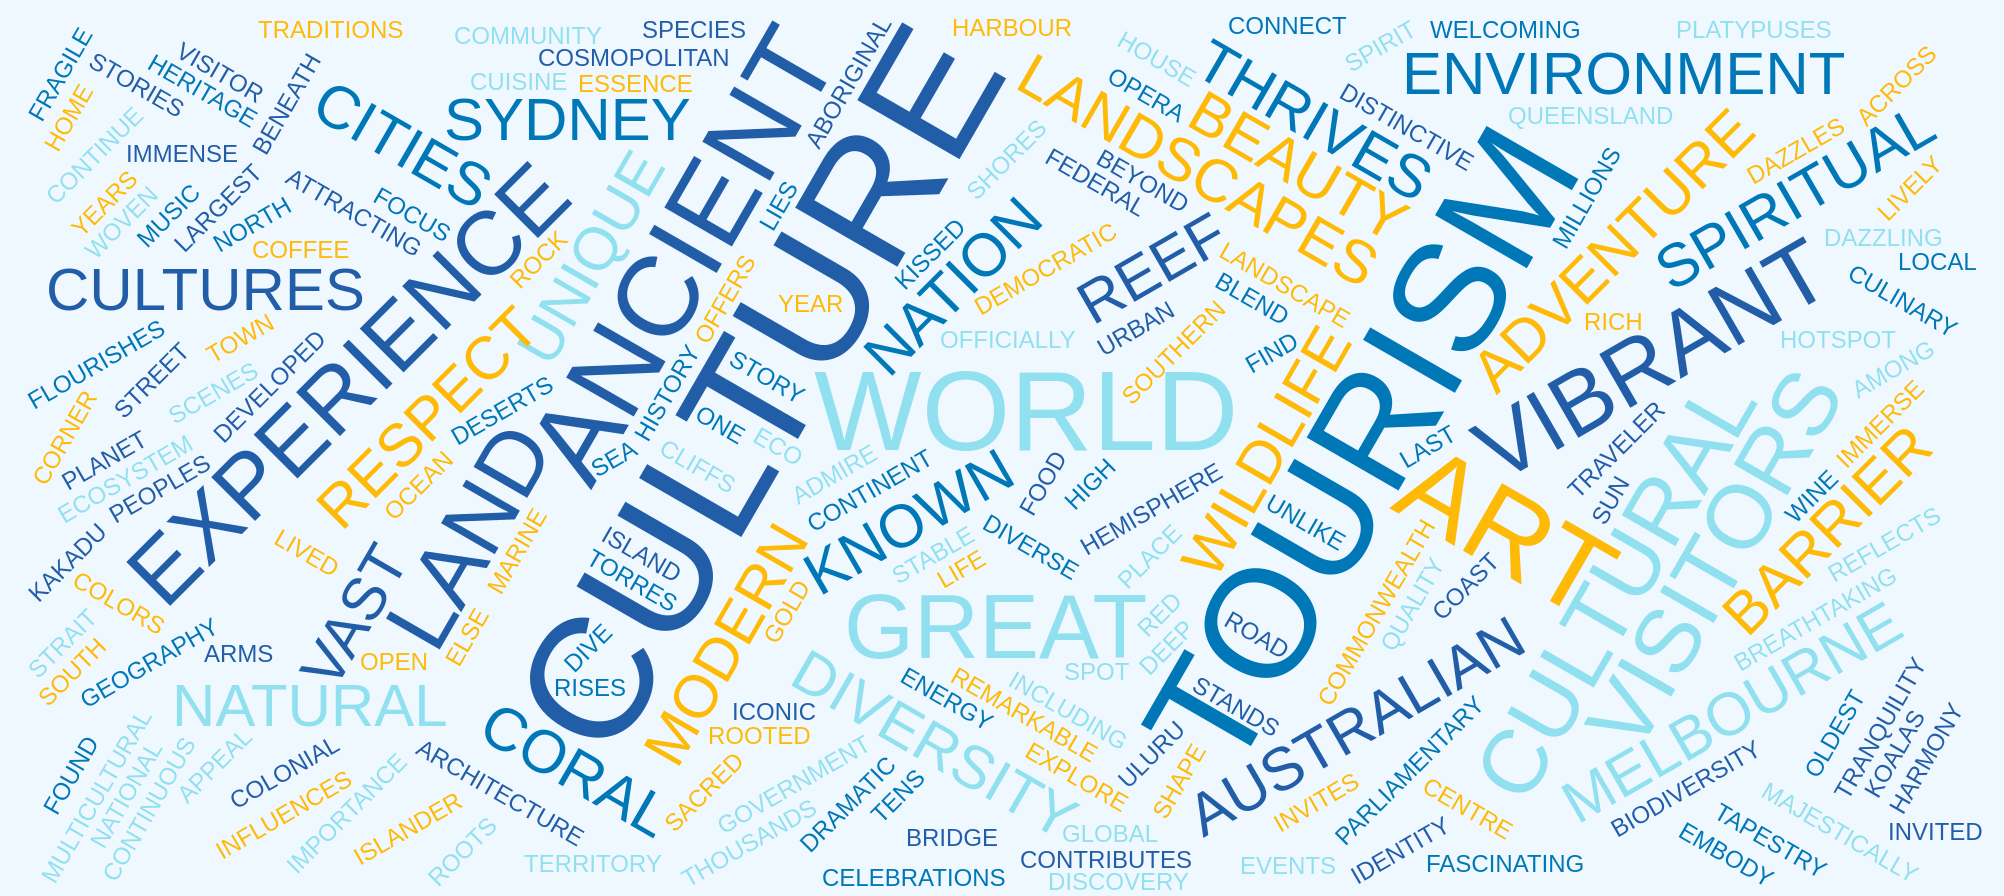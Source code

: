 {
  "$schema": "https://vega.github.io/schema/vega/v6.json",
  "description": "Word cloud summarising key themes in Australian tourism content. Larger words appear more frequently across articles, guides and reviews. Welcome to Australia — explore cities, coastlines and the outback!",
  "background": "aliceblue",
  "width": 1000,
  "height": 300,
  "padding": 1,

  "data": [
    {
      "name": "table",
      "values": [
        "Australia, officially the Commonwealth of Australia, is an island continent and country in the Southern Hemisphere, known for its unique wildlife, vast deserts, the Great Barrier Reef, and a diverse cultural landscape. It is a developed nation and a stable, democratic country with a federal parliamentary government, a rich ancient history including Indigenous cultures, and a high quality of life",
        "Australia stands as one of the world’s most remarkable destinations, attracting millions of visitors each year with its distinctive blend of breathtaking landscapes, vibrant cities, and deep-rooted culture. As a tourism hotspot, Australia offers an experience unlike any other — a place where modern urban energy meets ancient natural beauty, and where every traveler can find something to admire and explore. From the sun-kissed shores of the Gold Coast to the dramatic cliffs of the Great Ocean Road, Australia’s geography reflects both adventure and tranquility, making it a cornerstone of global tourism.",
        "The essence of Australian tourism lies in its diversity. Visitors can immerse themselves in the cosmopolitan culture of Sydney and Melbourne, cities known for their art, architecture, and culinary scenes. Sydney dazzles with the iconic Opera House and Harbour Bridge, while Melbourne thrives on creativity, coffee culture, and street art. Further north, Queensland invites tourists to experience the Great Barrier Reef — the world’s largest coral ecosystem — where marine biodiversity flourishes in dazzling colors beneath the sea. In the Red Centre, Uluru rises majestically, a sacred site of immense cultural and spiritual importance to Indigenous Australians. Every corner of the country contributes to a story of adventure, community, and respect for the land.",
        "Australian culture is a vibrant tapestry woven from Indigenous traditions, colonial heritage, and multicultural influences. The Aboriginal and Torres Strait Islander peoples — the world’s oldest continuous cultures — have lived in harmony with the land for tens of thousands of years. Their stories, art, and music continue to shape the nation’s identity and connect modern Australians to their ancient roots. Across the country, festivals and cultural celebrations showcase this diversity: from Dreamtime storytelling in the Northern Territory to the lively food and wine events of South Australia. Australia’s culture thrives on openness, creativity, and a welcoming spirit that extends to every visitor.",
        "Wildlife is another cornerstone of Australia’s tourism appeal. The country is home to some of the planet’s most unique and fascinating creatures — kangaroos, koalas, wombats, platypuses, and countless species found nowhere else. Nature lovers can spot dolphins off the coasts, dive among coral gardens, or witness the migration of whales along pristine shorelines. In its vast national parks — such as Kakadu, Daintree, and Cradle Mountain — the connection between culture and environment becomes clear: these are living landscapes that embody both ecological and spiritual significance.",
        "Beyond its natural beauty, Australia’s tourism industry embraces sustainability and innovation. Many destinations focus on eco-tourism, aiming to preserve fragile ecosystems while promoting education and respect for the environment. Whether exploring ancient rock art, tasting local cuisine, or meeting friendly locals in a coastal town, visitors are invited to experience not only the land but the vibrant culture that defines it. Australia welcomes the world with open arms, promising discovery, inspiration, and memories that last a lifetime."
      ],

      "transform": [
        {
          "type": "countpattern",
          "field": "data",
          "case": "upper",
          "pattern": "[\\w']{3,}",
          "stopwords": "(i|me|my|myself|we|us|our|ours|ourselves|you|your|yours|yourself|yourselves|he|him|his|himself|she|her|hers|herself|it|its|itself|they|them|their|theirs|themselves|what|which|who|whom|whose|this|that|these|those|am|is|are|was|were|be|been|being|have|has|had|having|do|does|did|doing|will|would|should|can|could|ought|i'm|you're|he's|she's|it's|we're|they're|i've|you've|we've|they've|i'd|you'd|he'd|she'd|we'd|they'd|i'll|you'll|he'll|she'll|we'll|they'll|isn't|aren't|wasn't|weren't|hasn't|haven't|hadn't|doesn't|don't|didn't|won't|wouldn't|shan't|shouldn't|can't|cannot|couldn't|mustn't|let's|that's|who's|what's|here's|there's|when's|where's|why's|how's|a|an|the|and|but|if|or|because|as|until|while|of|at|by|for|with|about|against|between|into|through|during|before|after|above|below|to|from|up|upon|down|in|out|on|off|over|under|again|further|then|once|here|there|when|where|why|how|all|any|both|each|few|more|most|other|some|such|no|nor|not|only|own|same|so|than|too|very|many|Australians|something|meets||says|said|shall|meet|guide|guides|travels|traveller|travelers|tourists|visit|visits|visiting|visited|destinations|discover|discovering|information|official|website|site|article|review|reviews|planner|planningseason|seasons|stay|stays|accommodation|accommodations|hotel|hotels|booking|every||making|bookings)"
        },
        {
          "type": "formula",
          "as": "angle",
          "expr": "[-60, -45, -30, 0, 30, 45, 60][~~(random() * 5)]"
        },
        {
          "type": "formula",
          "as": "weight",
          "expr": "(datum.text=='AUSTRALIA' || datum.text=='TOURISM') ? 1000 : 200"
        }
      ]
    }
  ],

  "scales": [
    {
      "name": "color",
      "type": "ordinal",
      "domain": { "data": "table", "field": "text" },
      "range": ["#0077b6", "#90e0ef", "#ffba08", "#225ea8"]
    }
  ],

  "marks": [
    {
      "type": "text",
      "from": { "data": "table" },
      "encode": {
        "enter": {
          "text": { "field": "text" },
          "align": { "value": "center" },
          "baseline": { "value": "alphabetic" },
          "fill": { "scale": "color", "field": "text" }
        },
        "update": { "fillOpacity": { "value": 1 } },
        "hover": { "fillOpacity": { "value": 0.25 } }
      },
      "transform": [
        {
          "type": "wordcloud",
          "size": [1000, 450],
          "text": { "field": "text" },
          "rotate": { "field": "datum.angle" },
          "font": "Helvetica Neue, Arial",
          "fontSize": { "field": "datum.count" },
          "fontWeight": { "field": "datum.weight" },
          "fontSizeRange": [12, 110],
          "padding": 0.5,
          "spiral": "archimedean"
        }
      ]
    }
  ]
}
